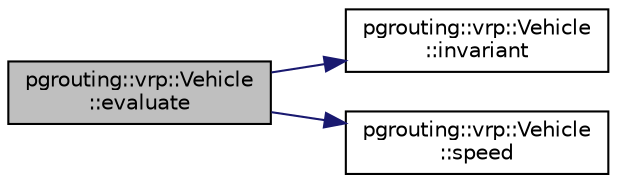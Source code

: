 digraph "pgrouting::vrp::Vehicle::evaluate"
{
  edge [fontname="Helvetica",fontsize="10",labelfontname="Helvetica",labelfontsize="10"];
  node [fontname="Helvetica",fontsize="10",shape=record];
  rankdir="LR";
  Node1 [label="pgrouting::vrp::Vehicle\l::evaluate",height=0.2,width=0.4,color="black", fillcolor="grey75", style="filled" fontcolor="black"];
  Node1 -> Node2 [color="midnightblue",fontsize="10",style="solid",fontname="Helvetica"];
  Node2 [label="pgrouting::vrp::Vehicle\l::invariant",height=0.2,width=0.4,color="black", fillcolor="white", style="filled",URL="$classpgrouting_1_1vrp_1_1Vehicle.html#a36df8fd6ae985f8f0a27b84638d075b8",tooltip="Invariant The path must: "];
  Node1 -> Node3 [color="midnightblue",fontsize="10",style="solid",fontname="Helvetica"];
  Node3 [label="pgrouting::vrp::Vehicle\l::speed",height=0.2,width=0.4,color="black", fillcolor="white", style="filled",URL="$classpgrouting_1_1vrp_1_1Vehicle.html#abf9aa7c148625b9f7a4a29d7e8640ef3"];
}
